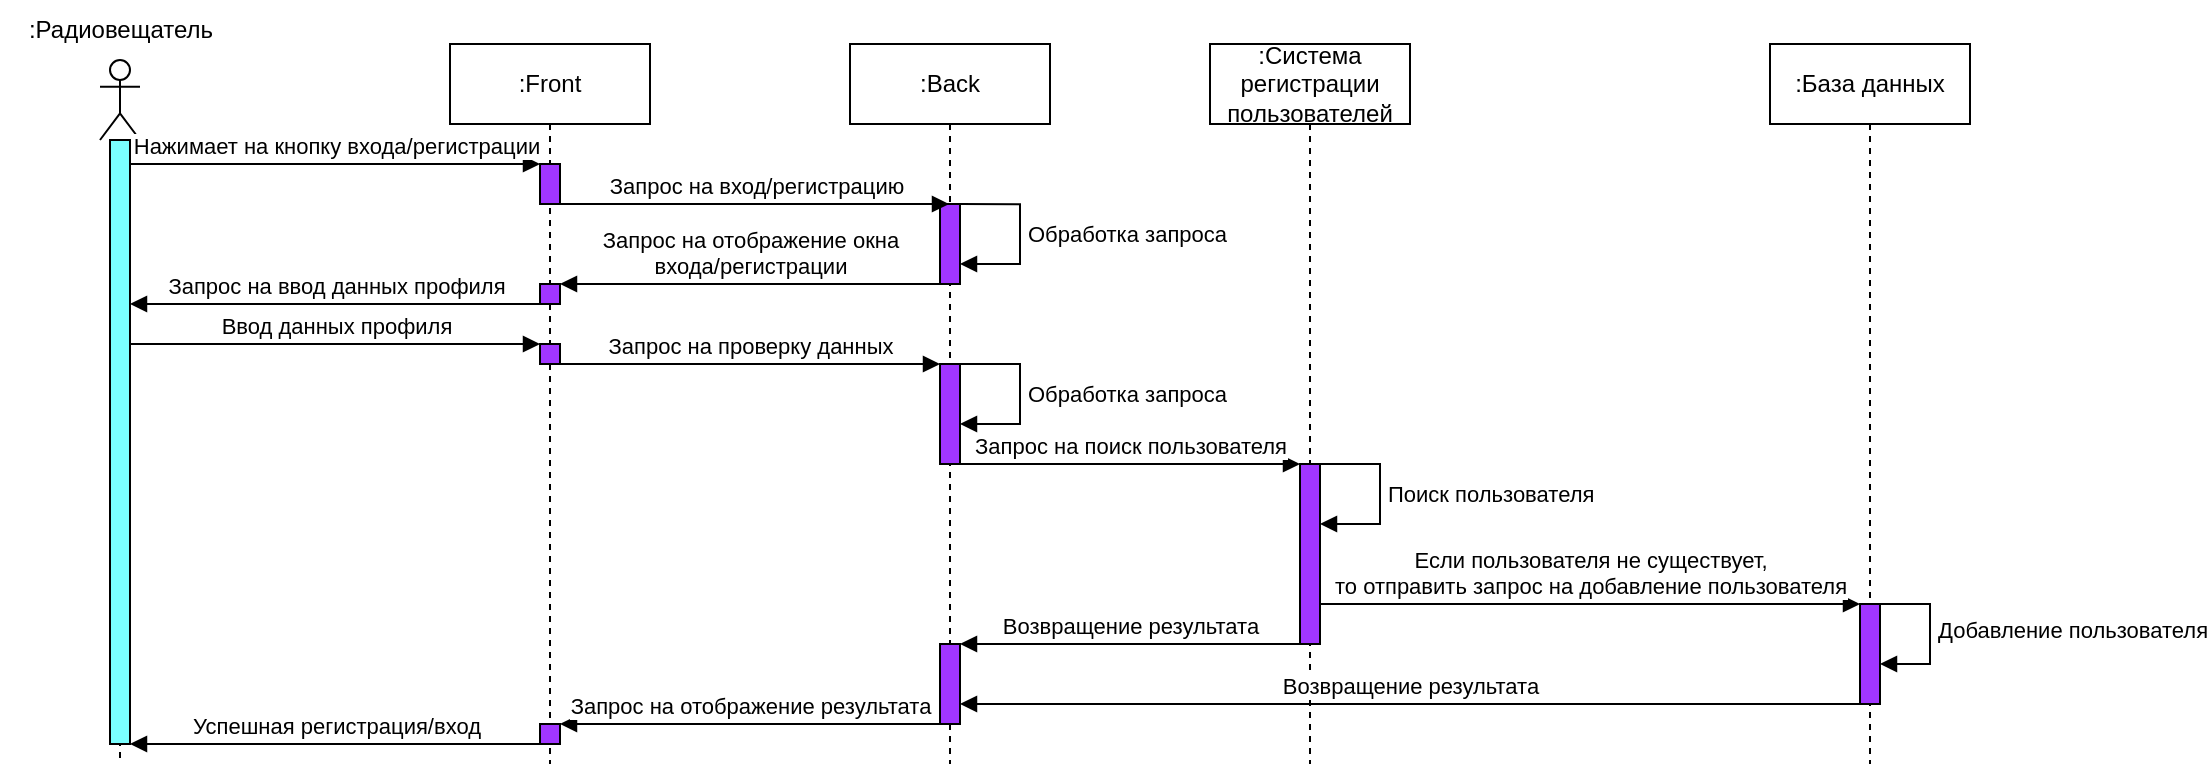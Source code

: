 <mxfile version="24.7.8">
  <diagram name="Страница — 1" id="NM6Ik1fSFMjScErNoiav">
    <mxGraphModel dx="2849" dy="1906" grid="1" gridSize="10" guides="1" tooltips="1" connect="1" arrows="1" fold="1" page="1" pageScale="1" pageWidth="827" pageHeight="1169" math="0" shadow="0">
      <root>
        <mxCell id="0" />
        <mxCell id="1" parent="0" />
        <mxCell id="hx_9CwhOzaziiIJ1zDUO-1" value="" style="shape=umlLifeline;perimeter=lifelinePerimeter;whiteSpace=wrap;html=1;container=1;dropTarget=0;collapsible=0;recursiveResize=0;outlineConnect=0;portConstraint=eastwest;newEdgeStyle={&quot;curved&quot;:0,&quot;rounded&quot;:0};participant=umlActor;" parent="1" vertex="1">
          <mxGeometry x="-855" y="-392" width="20" height="352" as="geometry" />
        </mxCell>
        <mxCell id="hx_9CwhOzaziiIJ1zDUO-2" value=":Front" style="shape=umlLifeline;perimeter=lifelinePerimeter;whiteSpace=wrap;html=1;container=1;dropTarget=0;collapsible=0;recursiveResize=0;outlineConnect=0;portConstraint=eastwest;newEdgeStyle={&quot;curved&quot;:0,&quot;rounded&quot;:0};" parent="1" vertex="1">
          <mxGeometry x="-680" y="-400" width="100" height="360" as="geometry" />
        </mxCell>
        <mxCell id="hx_9CwhOzaziiIJ1zDUO-3" value="" style="html=1;points=[[0,0,0,0,5],[0,1,0,0,-5],[1,0,0,0,5],[1,1,0,0,-5]];perimeter=orthogonalPerimeter;outlineConnect=0;targetShapes=umlLifeline;portConstraint=eastwest;newEdgeStyle={&quot;curved&quot;:0,&quot;rounded&quot;:0};fillColor=#A136FF;fontStyle=1" parent="hx_9CwhOzaziiIJ1zDUO-2" vertex="1">
          <mxGeometry x="45" y="60" width="10" height="20" as="geometry" />
        </mxCell>
        <mxCell id="hx_9CwhOzaziiIJ1zDUO-26" value="" style="html=1;points=[[0,0,0,0,5],[0,1,0,0,-5],[1,0,0,0,5],[1,1,0,0,-5]];perimeter=orthogonalPerimeter;outlineConnect=0;targetShapes=umlLifeline;portConstraint=eastwest;newEdgeStyle={&quot;curved&quot;:0,&quot;rounded&quot;:0};fillColor=#A136FF;" parent="hx_9CwhOzaziiIJ1zDUO-2" vertex="1">
          <mxGeometry x="45" y="120" width="10" height="10" as="geometry" />
        </mxCell>
        <mxCell id="hx_9CwhOzaziiIJ1zDUO-33" value="" style="html=1;points=[[0,0,0,0,5],[0,1,0,0,-5],[1,0,0,0,5],[1,1,0,0,-5]];perimeter=orthogonalPerimeter;outlineConnect=0;targetShapes=umlLifeline;portConstraint=eastwest;newEdgeStyle={&quot;curved&quot;:0,&quot;rounded&quot;:0};fillColor=#A136FF;fontStyle=1" parent="hx_9CwhOzaziiIJ1zDUO-2" vertex="1">
          <mxGeometry x="45" y="150" width="10" height="10" as="geometry" />
        </mxCell>
        <mxCell id="hx_9CwhOzaziiIJ1zDUO-4" value="" style="html=1;points=[[0,0,0,0,5],[0,1,0,0,-5],[1,0,0,0,5],[1,1,0,0,-5]];perimeter=orthogonalPerimeter;outlineConnect=0;targetShapes=umlLifeline;portConstraint=eastwest;newEdgeStyle={&quot;curved&quot;:0,&quot;rounded&quot;:0};fillColor=#A136FF;" parent="hx_9CwhOzaziiIJ1zDUO-2" vertex="1">
          <mxGeometry x="45" y="340" width="10" height="10" as="geometry" />
        </mxCell>
        <mxCell id="hx_9CwhOzaziiIJ1zDUO-5" value=":Back" style="shape=umlLifeline;perimeter=lifelinePerimeter;whiteSpace=wrap;html=1;container=1;dropTarget=0;collapsible=0;recursiveResize=0;outlineConnect=0;portConstraint=eastwest;newEdgeStyle={&quot;curved&quot;:0,&quot;rounded&quot;:0};" parent="1" vertex="1">
          <mxGeometry x="-480" y="-400" width="100" height="360" as="geometry" />
        </mxCell>
        <mxCell id="hx_9CwhOzaziiIJ1zDUO-6" value="" style="html=1;points=[[0,0,0,0,5],[0,1,0,0,-5],[1,0,0,0,5],[1,1,0,0,-5]];perimeter=orthogonalPerimeter;outlineConnect=0;targetShapes=umlLifeline;portConstraint=eastwest;newEdgeStyle={&quot;curved&quot;:0,&quot;rounded&quot;:0};fillColor=#A136FF;" parent="hx_9CwhOzaziiIJ1zDUO-5" vertex="1">
          <mxGeometry x="45" y="80" width="10" height="40" as="geometry" />
        </mxCell>
        <mxCell id="hx_9CwhOzaziiIJ1zDUO-7" value="Обработка запроса" style="html=1;align=left;spacingLeft=2;endArrow=block;rounded=0;edgeStyle=orthogonalEdgeStyle;curved=0;rounded=0;" parent="hx_9CwhOzaziiIJ1zDUO-5" target="hx_9CwhOzaziiIJ1zDUO-6" edge="1">
          <mxGeometry relative="1" as="geometry">
            <mxPoint x="55" y="80.06" as="sourcePoint" />
            <Array as="points">
              <mxPoint x="85" y="80" />
              <mxPoint x="85" y="110" />
            </Array>
            <mxPoint x="60" y="110.064" as="targetPoint" />
          </mxGeometry>
        </mxCell>
        <mxCell id="hx_9CwhOzaziiIJ1zDUO-8" value="" style="html=1;points=[[0,0,0,0,5],[0,1,0,0,-5],[1,0,0,0,5],[1,1,0,0,-5]];perimeter=orthogonalPerimeter;outlineConnect=0;targetShapes=umlLifeline;portConstraint=eastwest;newEdgeStyle={&quot;curved&quot;:0,&quot;rounded&quot;:0};fillColor=#A136FF;" parent="hx_9CwhOzaziiIJ1zDUO-5" vertex="1">
          <mxGeometry x="45" y="300" width="10" height="40" as="geometry" />
        </mxCell>
        <mxCell id="hx_9CwhOzaziiIJ1zDUO-43" value="" style="html=1;points=[[0,0,0,0,5],[0,1,0,0,-5],[1,0,0,0,5],[1,1,0,0,-5]];perimeter=orthogonalPerimeter;outlineConnect=0;targetShapes=umlLifeline;portConstraint=eastwest;newEdgeStyle={&quot;curved&quot;:0,&quot;rounded&quot;:0};fillColor=#A136FF;fontStyle=1" parent="hx_9CwhOzaziiIJ1zDUO-5" vertex="1">
          <mxGeometry x="45" y="160" width="10" height="50" as="geometry" />
        </mxCell>
        <mxCell id="hx_9CwhOzaziiIJ1zDUO-45" value="Обработка запроса" style="html=1;align=left;spacingLeft=2;endArrow=block;rounded=0;edgeStyle=orthogonalEdgeStyle;curved=0;rounded=0;" parent="hx_9CwhOzaziiIJ1zDUO-5" target="hx_9CwhOzaziiIJ1zDUO-43" edge="1">
          <mxGeometry relative="1" as="geometry">
            <mxPoint x="55" y="160" as="sourcePoint" />
            <Array as="points">
              <mxPoint x="85" y="160" />
              <mxPoint x="85" y="190" />
            </Array>
            <mxPoint x="60" y="190" as="targetPoint" />
          </mxGeometry>
        </mxCell>
        <mxCell id="hx_9CwhOzaziiIJ1zDUO-9" value=":База данных" style="shape=umlLifeline;perimeter=lifelinePerimeter;whiteSpace=wrap;html=1;container=1;dropTarget=0;collapsible=0;recursiveResize=0;outlineConnect=0;portConstraint=eastwest;newEdgeStyle={&quot;curved&quot;:0,&quot;rounded&quot;:0};" parent="1" vertex="1">
          <mxGeometry x="-20" y="-400" width="100" height="360" as="geometry" />
        </mxCell>
        <mxCell id="hx_9CwhOzaziiIJ1zDUO-10" value="" style="html=1;points=[[0,0,0,0,5],[0,1,0,0,-5],[1,0,0,0,5],[1,1,0,0,-5]];perimeter=orthogonalPerimeter;outlineConnect=0;targetShapes=umlLifeline;portConstraint=eastwest;newEdgeStyle={&quot;curved&quot;:0,&quot;rounded&quot;:0};fillColor=#A136FF;" parent="hx_9CwhOzaziiIJ1zDUO-9" vertex="1">
          <mxGeometry x="45" y="280" width="10" height="50" as="geometry" />
        </mxCell>
        <mxCell id="_8cwaNAm6ay8hhpDXrDw-3" value="Добавление пользователя" style="html=1;align=left;spacingLeft=2;endArrow=block;rounded=0;edgeStyle=orthogonalEdgeStyle;curved=0;rounded=0;" parent="hx_9CwhOzaziiIJ1zDUO-9" edge="1">
          <mxGeometry relative="1" as="geometry">
            <mxPoint x="50" y="280" as="sourcePoint" />
            <Array as="points">
              <mxPoint x="80" y="310" />
            </Array>
            <mxPoint x="55" y="310" as="targetPoint" />
          </mxGeometry>
        </mxCell>
        <mxCell id="hx_9CwhOzaziiIJ1zDUO-16" value=":Радиовещатель" style="text;html=1;align=center;verticalAlign=middle;resizable=0;points=[];autosize=1;strokeColor=none;fillColor=none;" parent="1" vertex="1">
          <mxGeometry x="-905" y="-422" width="120" height="30" as="geometry" />
        </mxCell>
        <mxCell id="hx_9CwhOzaziiIJ1zDUO-17" value="Нажимает на кнопку входа/регистрации" style="html=1;verticalAlign=bottom;endArrow=block;curved=0;rounded=0;" parent="1" source="hx_9CwhOzaziiIJ1zDUO-23" target="hx_9CwhOzaziiIJ1zDUO-3" edge="1">
          <mxGeometry width="80" relative="1" as="geometry">
            <mxPoint x="-740" y="-300" as="sourcePoint" />
            <mxPoint x="-660" y="-300" as="targetPoint" />
            <Array as="points">
              <mxPoint x="-690" y="-340" />
            </Array>
          </mxGeometry>
        </mxCell>
        <mxCell id="hx_9CwhOzaziiIJ1zDUO-18" value="Запрос на вход/регистрацию" style="html=1;verticalAlign=bottom;endArrow=block;curved=0;rounded=0;" parent="1" source="hx_9CwhOzaziiIJ1zDUO-3" target="hx_9CwhOzaziiIJ1zDUO-5" edge="1">
          <mxGeometry width="80" relative="1" as="geometry">
            <mxPoint x="-520" y="-340" as="sourcePoint" />
            <mxPoint x="-485" y="-320.0" as="targetPoint" />
            <Array as="points">
              <mxPoint x="-560" y="-320" />
            </Array>
          </mxGeometry>
        </mxCell>
        <mxCell id="hx_9CwhOzaziiIJ1zDUO-21" value="Запрос на отображение результата" style="html=1;verticalAlign=bottom;endArrow=block;curved=0;rounded=0;" parent="1" source="hx_9CwhOzaziiIJ1zDUO-8" target="hx_9CwhOzaziiIJ1zDUO-4" edge="1">
          <mxGeometry width="80" relative="1" as="geometry">
            <mxPoint x="-590" y="-220" as="sourcePoint" />
            <mxPoint x="-510" y="-220" as="targetPoint" />
            <Array as="points">
              <mxPoint x="-480" y="-60" />
              <mxPoint x="-530" y="-60" />
              <mxPoint x="-590" y="-60" />
            </Array>
          </mxGeometry>
        </mxCell>
        <mxCell id="hx_9CwhOzaziiIJ1zDUO-22" value="Успешная регистрация/вход" style="html=1;verticalAlign=bottom;endArrow=block;curved=0;rounded=0;" parent="1" source="hx_9CwhOzaziiIJ1zDUO-4" target="hx_9CwhOzaziiIJ1zDUO-23" edge="1">
          <mxGeometry width="80" relative="1" as="geometry">
            <mxPoint x="-750" y="-260" as="sourcePoint" />
            <mxPoint x="-670" y="-260" as="targetPoint" />
            <Array as="points">
              <mxPoint x="-730" y="-50" />
            </Array>
          </mxGeometry>
        </mxCell>
        <mxCell id="hx_9CwhOzaziiIJ1zDUO-23" value="" style="html=1;points=[[0,0,0,0,5],[0,1,0,0,-5],[1,0,0,0,5],[1,1,0,0,-5]];perimeter=orthogonalPerimeter;outlineConnect=0;targetShapes=umlLifeline;portConstraint=eastwest;newEdgeStyle={&quot;curved&quot;:0,&quot;rounded&quot;:0};fillColor=#7AFFFF;" parent="1" vertex="1">
          <mxGeometry x="-850" y="-352" width="10" height="302" as="geometry" />
        </mxCell>
        <mxCell id="hx_9CwhOzaziiIJ1zDUO-27" value="Запрос на отображение окна&lt;br&gt;входа/регистрации" style="html=1;verticalAlign=bottom;endArrow=block;curved=0;rounded=0;" parent="1" source="hx_9CwhOzaziiIJ1zDUO-6" target="hx_9CwhOzaziiIJ1zDUO-26" edge="1">
          <mxGeometry width="80" relative="1" as="geometry">
            <mxPoint x="-440" y="-280" as="sourcePoint" />
            <mxPoint x="-630" y="-280" as="targetPoint" />
            <Array as="points">
              <mxPoint x="-500" y="-280" />
              <mxPoint x="-555" y="-280" />
            </Array>
          </mxGeometry>
        </mxCell>
        <mxCell id="hx_9CwhOzaziiIJ1zDUO-32" value="Запрос на ввод данных профиля" style="html=1;verticalAlign=bottom;endArrow=block;curved=0;rounded=0;" parent="1" source="hx_9CwhOzaziiIJ1zDUO-26" target="hx_9CwhOzaziiIJ1zDUO-23" edge="1">
          <mxGeometry width="80" relative="1" as="geometry">
            <mxPoint x="-785" y="-270" as="sourcePoint" />
            <mxPoint x="-705" y="-270" as="targetPoint" />
            <Array as="points">
              <mxPoint x="-730" y="-270" />
            </Array>
          </mxGeometry>
        </mxCell>
        <mxCell id="hx_9CwhOzaziiIJ1zDUO-34" value="Ввод данных профиля" style="html=1;verticalAlign=bottom;endArrow=block;curved=0;rounded=0;" parent="1" source="hx_9CwhOzaziiIJ1zDUO-23" target="hx_9CwhOzaziiIJ1zDUO-33" edge="1">
          <mxGeometry width="80" relative="1" as="geometry">
            <mxPoint x="-840" y="-250" as="sourcePoint" />
            <mxPoint x="-760" y="-250" as="targetPoint" />
            <Array as="points">
              <mxPoint x="-740" y="-250" />
            </Array>
          </mxGeometry>
        </mxCell>
        <mxCell id="hx_9CwhOzaziiIJ1zDUO-42" value="Запрос на проверку данных" style="html=1;verticalAlign=bottom;endArrow=block;curved=0;rounded=0;" parent="1" source="hx_9CwhOzaziiIJ1zDUO-33" target="hx_9CwhOzaziiIJ1zDUO-43" edge="1">
          <mxGeometry width="80" relative="1" as="geometry">
            <mxPoint x="-580" y="-290" as="sourcePoint" />
            <mxPoint x="-490" y="-250" as="targetPoint" />
            <Array as="points">
              <mxPoint x="-530" y="-240" />
            </Array>
          </mxGeometry>
        </mxCell>
        <mxCell id="hx_9CwhOzaziiIJ1zDUO-46" value="Запрос на поиск пользователя" style="html=1;verticalAlign=bottom;endArrow=block;curved=0;rounded=0;" parent="1" source="hx_9CwhOzaziiIJ1zDUO-43" target="hx_9CwhOzaziiIJ1zDUO-51" edge="1">
          <mxGeometry width="80" relative="1" as="geometry">
            <mxPoint x="-380" y="-190" as="sourcePoint" />
            <mxPoint x="-270" y="-190" as="targetPoint" />
          </mxGeometry>
        </mxCell>
        <mxCell id="hx_9CwhOzaziiIJ1zDUO-50" value=":Система регистрации пользователей" style="shape=umlLifeline;perimeter=lifelinePerimeter;whiteSpace=wrap;html=1;container=1;dropTarget=0;collapsible=0;recursiveResize=0;outlineConnect=0;portConstraint=eastwest;newEdgeStyle={&quot;curved&quot;:0,&quot;rounded&quot;:0};" parent="1" vertex="1">
          <mxGeometry x="-300" y="-400" width="100" height="360" as="geometry" />
        </mxCell>
        <mxCell id="hx_9CwhOzaziiIJ1zDUO-51" value="" style="html=1;points=[[0,0,0,0,5],[0,1,0,0,-5],[1,0,0,0,5],[1,1,0,0,-5]];perimeter=orthogonalPerimeter;outlineConnect=0;targetShapes=umlLifeline;portConstraint=eastwest;newEdgeStyle={&quot;curved&quot;:0,&quot;rounded&quot;:0};fillColor=#A136FF;" parent="hx_9CwhOzaziiIJ1zDUO-50" vertex="1">
          <mxGeometry x="45" y="210" width="10" height="90" as="geometry" />
        </mxCell>
        <mxCell id="hx_9CwhOzaziiIJ1zDUO-58" value="Поиск пользователя" style="html=1;align=left;spacingLeft=2;endArrow=block;rounded=0;edgeStyle=orthogonalEdgeStyle;curved=0;rounded=0;" parent="hx_9CwhOzaziiIJ1zDUO-50" target="hx_9CwhOzaziiIJ1zDUO-51" edge="1">
          <mxGeometry relative="1" as="geometry">
            <mxPoint x="55" y="210" as="sourcePoint" />
            <Array as="points">
              <mxPoint x="85" y="210" />
              <mxPoint x="85" y="240" />
            </Array>
            <mxPoint x="60" y="240" as="targetPoint" />
            <mxPoint as="offset" />
          </mxGeometry>
        </mxCell>
        <mxCell id="_8cwaNAm6ay8hhpDXrDw-1" value="Если пользователя не существует, &lt;br&gt;то отправить запрос на добавление пользователя" style="html=1;verticalAlign=bottom;endArrow=block;curved=0;rounded=0;" parent="1" source="hx_9CwhOzaziiIJ1zDUO-51" target="hx_9CwhOzaziiIJ1zDUO-10" edge="1">
          <mxGeometry width="80" relative="1" as="geometry">
            <mxPoint x="-220" y="-140" as="sourcePoint" />
            <mxPoint x="-140" y="-140" as="targetPoint" />
          </mxGeometry>
        </mxCell>
        <mxCell id="_8cwaNAm6ay8hhpDXrDw-4" value="Возвращение результата" style="html=1;verticalAlign=bottom;endArrow=block;curved=0;rounded=0;" parent="1" source="hx_9CwhOzaziiIJ1zDUO-51" target="hx_9CwhOzaziiIJ1zDUO-8" edge="1">
          <mxGeometry width="80" relative="1" as="geometry">
            <mxPoint x="-380" y="-120" as="sourcePoint" />
            <mxPoint x="-300" y="-120" as="targetPoint" />
          </mxGeometry>
        </mxCell>
        <mxCell id="_8cwaNAm6ay8hhpDXrDw-5" value="Возвращение результата" style="html=1;verticalAlign=bottom;endArrow=block;curved=0;rounded=0;" parent="1" source="hx_9CwhOzaziiIJ1zDUO-10" target="hx_9CwhOzaziiIJ1zDUO-8" edge="1">
          <mxGeometry width="80" relative="1" as="geometry">
            <mxPoint x="-210" y="-70" as="sourcePoint" />
            <mxPoint x="-130" y="-70" as="targetPoint" />
            <Array as="points">
              <mxPoint x="-200" y="-70" />
            </Array>
          </mxGeometry>
        </mxCell>
      </root>
    </mxGraphModel>
  </diagram>
</mxfile>

